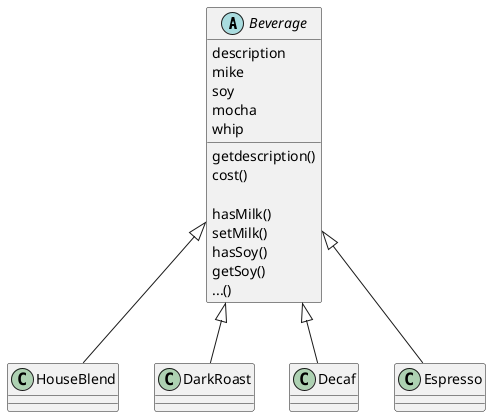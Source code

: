 @startuml
'https://plantuml.com/class-diagram

abstract class Beverage{
description
mike
soy
mocha
whip
getdescription()
cost()

hasMilk()
setMilk()
hasSoy()
getSoy()
...()
}


Beverage <|-- HouseBlend
Beverage <|-- DarkRoast
Beverage <|-- Decaf
Beverage <|-- Espresso



@enduml